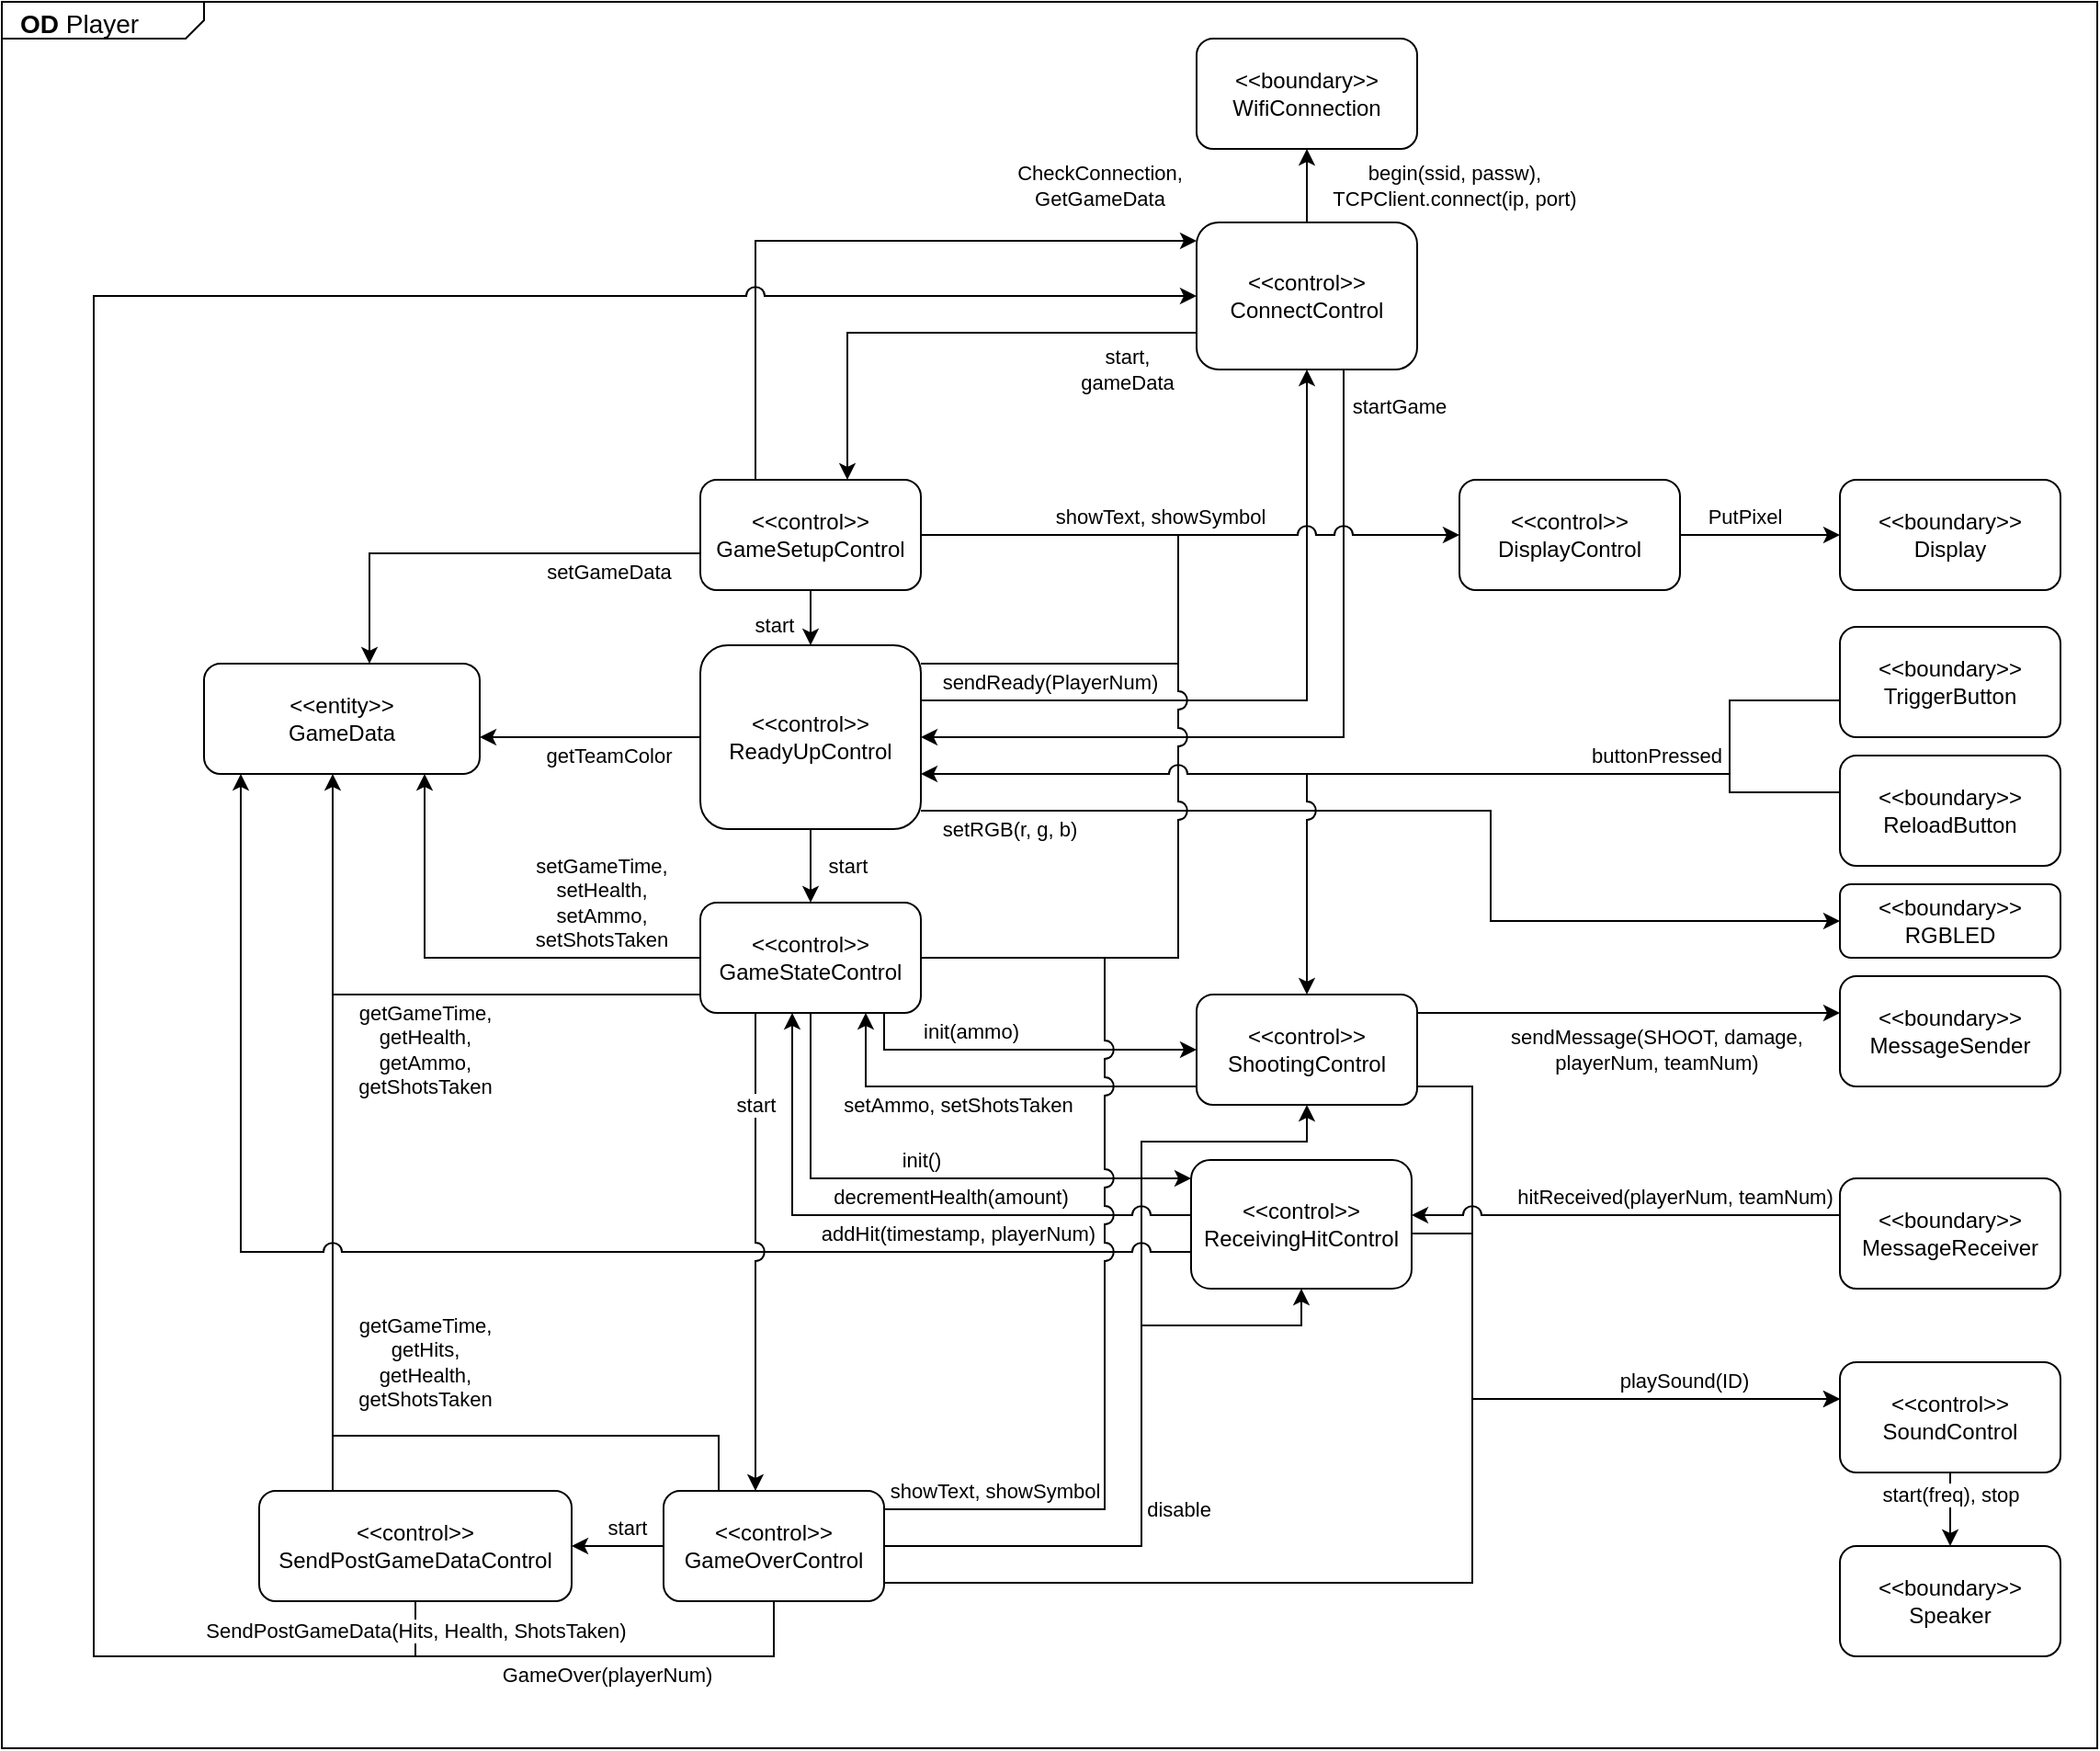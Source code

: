 <mxfile version="21.6.8" type="device">
  <diagram name="Page-1" id="Ep-rBEBu9i-zhScw6Q2F">
    <mxGraphModel dx="792" dy="1228" grid="1" gridSize="10" guides="1" tooltips="1" connect="1" arrows="1" fold="1" page="1" pageScale="1" pageWidth="1654" pageHeight="1169" math="0" shadow="0">
      <root>
        <mxCell id="0" />
        <mxCell id="1" parent="0" />
        <mxCell id="YMKPgj_rCCSZqRhJTCPQ-10" value="&lt;p style=&quot;margin: 4px 0px 0px 10px; text-align: left; font-size: 14px;&quot;&gt;&lt;b&gt;OD&lt;/b&gt;&amp;nbsp;Player&lt;/p&gt;" style="html=1;shape=mxgraph.sysml.package;html=1;overflow=fill;whiteSpace=wrap;labelX=110.67;" parent="1" vertex="1">
          <mxGeometry x="60" y="210" width="1140" height="950" as="geometry" />
        </mxCell>
        <mxCell id="7fUS-XPvCDWqlLP2ySKz-1" value="sendReady(PlayerNum)" style="edgeStyle=orthogonalEdgeStyle;rounded=0;orthogonalLoop=1;jettySize=auto;html=1;" parent="1" source="YMKPgj_rCCSZqRhJTCPQ-4" target="YMKPgj_rCCSZqRhJTCPQ-2" edge="1">
          <mxGeometry x="-0.641" y="10" relative="1" as="geometry">
            <Array as="points">
              <mxPoint x="770" y="590" />
            </Array>
            <mxPoint as="offset" />
          </mxGeometry>
        </mxCell>
        <mxCell id="YMKPgj_rCCSZqRhJTCPQ-12" value="start,&lt;br&gt;gameData" style="edgeStyle=orthogonalEdgeStyle;rounded=0;orthogonalLoop=1;jettySize=auto;html=1;" parent="1" source="YMKPgj_rCCSZqRhJTCPQ-2" target="YMKPgj_rCCSZqRhJTCPQ-3" edge="1">
          <mxGeometry x="-0.714" y="20" relative="1" as="geometry">
            <Array as="points">
              <mxPoint x="520" y="390" />
            </Array>
            <mxPoint as="offset" />
          </mxGeometry>
        </mxCell>
        <mxCell id="YMKPgj_rCCSZqRhJTCPQ-26" value="begin(ssid, passw),&lt;br&gt;TCPClient.connect(ip, port)" style="edgeStyle=orthogonalEdgeStyle;rounded=0;orthogonalLoop=1;jettySize=auto;html=1;" parent="1" source="YMKPgj_rCCSZqRhJTCPQ-2" target="YMKPgj_rCCSZqRhJTCPQ-25" edge="1">
          <mxGeometry y="-80" relative="1" as="geometry">
            <mxPoint as="offset" />
          </mxGeometry>
        </mxCell>
        <mxCell id="YMKPgj_rCCSZqRhJTCPQ-34" value="startGame" style="edgeStyle=orthogonalEdgeStyle;rounded=0;orthogonalLoop=1;jettySize=auto;html=1;jumpStyle=none;" parent="1" source="YMKPgj_rCCSZqRhJTCPQ-2" target="YMKPgj_rCCSZqRhJTCPQ-4" edge="1">
          <mxGeometry x="-0.907" y="30" relative="1" as="geometry">
            <Array as="points">
              <mxPoint x="790" y="610" />
            </Array>
            <mxPoint as="offset" />
          </mxGeometry>
        </mxCell>
        <mxCell id="YMKPgj_rCCSZqRhJTCPQ-2" value="&amp;lt;&amp;lt;control&amp;gt;&amp;gt;&lt;br&gt;ConnectControl" style="rounded=1;whiteSpace=wrap;html=1;" parent="1" vertex="1">
          <mxGeometry x="710" y="330" width="120" height="80" as="geometry" />
        </mxCell>
        <mxCell id="YMKPgj_rCCSZqRhJTCPQ-15" value="CheckConnection,&lt;br&gt;GetGameData" style="edgeStyle=orthogonalEdgeStyle;rounded=0;orthogonalLoop=1;jettySize=auto;html=1;" parent="1" source="YMKPgj_rCCSZqRhJTCPQ-3" target="YMKPgj_rCCSZqRhJTCPQ-2" edge="1">
          <mxGeometry x="0.714" y="30" relative="1" as="geometry">
            <Array as="points">
              <mxPoint x="470" y="340" />
            </Array>
            <mxPoint as="offset" />
          </mxGeometry>
        </mxCell>
        <mxCell id="YMKPgj_rCCSZqRhJTCPQ-21" value="showText, showSymbol" style="edgeStyle=orthogonalEdgeStyle;rounded=0;orthogonalLoop=1;jettySize=auto;html=1;jumpStyle=arc;jumpSize=10;" parent="1" source="YMKPgj_rCCSZqRhJTCPQ-3" target="YMKPgj_rCCSZqRhJTCPQ-19" edge="1">
          <mxGeometry x="-0.113" y="10" relative="1" as="geometry">
            <mxPoint as="offset" />
          </mxGeometry>
        </mxCell>
        <mxCell id="YMKPgj_rCCSZqRhJTCPQ-28" value="setGameData" style="edgeStyle=orthogonalEdgeStyle;rounded=0;orthogonalLoop=1;jettySize=auto;html=1;" parent="1" source="YMKPgj_rCCSZqRhJTCPQ-3" target="YMKPgj_rCCSZqRhJTCPQ-14" edge="1">
          <mxGeometry x="-0.579" y="10" relative="1" as="geometry">
            <Array as="points">
              <mxPoint x="260" y="510" />
            </Array>
            <mxPoint as="offset" />
          </mxGeometry>
        </mxCell>
        <mxCell id="YMKPgj_rCCSZqRhJTCPQ-29" value="start" style="edgeStyle=orthogonalEdgeStyle;rounded=0;orthogonalLoop=1;jettySize=auto;html=1;" parent="1" source="YMKPgj_rCCSZqRhJTCPQ-3" target="YMKPgj_rCCSZqRhJTCPQ-4" edge="1">
          <mxGeometry x="-0.143" y="20" relative="1" as="geometry">
            <mxPoint as="offset" />
          </mxGeometry>
        </mxCell>
        <mxCell id="YMKPgj_rCCSZqRhJTCPQ-3" value="&amp;lt;&amp;lt;control&amp;gt;&amp;gt;&lt;br&gt;GameSetupControl" style="rounded=1;whiteSpace=wrap;html=1;" parent="1" vertex="1">
          <mxGeometry x="440" y="470" width="120" height="60" as="geometry" />
        </mxCell>
        <mxCell id="YMKPgj_rCCSZqRhJTCPQ-33" value="setRGB(r, g, b)" style="edgeStyle=orthogonalEdgeStyle;rounded=0;orthogonalLoop=1;jettySize=auto;html=1;jumpStyle=none;" parent="1" source="YMKPgj_rCCSZqRhJTCPQ-4" target="YMKPgj_rCCSZqRhJTCPQ-32" edge="1">
          <mxGeometry x="-0.829" y="-10" relative="1" as="geometry">
            <Array as="points">
              <mxPoint x="870" y="650" />
              <mxPoint x="870" y="710" />
            </Array>
            <mxPoint as="offset" />
          </mxGeometry>
        </mxCell>
        <mxCell id="YMKPgj_rCCSZqRhJTCPQ-35" value="getTeamColor" style="edgeStyle=orthogonalEdgeStyle;rounded=0;orthogonalLoop=1;jettySize=auto;html=1;" parent="1" source="YMKPgj_rCCSZqRhJTCPQ-4" target="YMKPgj_rCCSZqRhJTCPQ-14" edge="1">
          <mxGeometry x="-0.167" y="10" relative="1" as="geometry">
            <Array as="points">
              <mxPoint x="380" y="610" />
              <mxPoint x="380" y="610" />
            </Array>
            <mxPoint as="offset" />
          </mxGeometry>
        </mxCell>
        <mxCell id="YMKPgj_rCCSZqRhJTCPQ-36" value="start" style="edgeStyle=orthogonalEdgeStyle;rounded=0;orthogonalLoop=1;jettySize=auto;html=1;" parent="1" source="YMKPgj_rCCSZqRhJTCPQ-4" target="YMKPgj_rCCSZqRhJTCPQ-5" edge="1">
          <mxGeometry y="20" relative="1" as="geometry">
            <mxPoint x="500" y="710" as="targetPoint" />
            <mxPoint as="offset" />
          </mxGeometry>
        </mxCell>
        <mxCell id="YMKPgj_rCCSZqRhJTCPQ-4" value="&amp;lt;&amp;lt;control&amp;gt;&amp;gt;&lt;br&gt;ReadyUpControl&lt;br&gt;" style="rounded=1;whiteSpace=wrap;html=1;" parent="1" vertex="1">
          <mxGeometry x="440" y="560" width="120" height="100" as="geometry" />
        </mxCell>
        <mxCell id="YMKPgj_rCCSZqRhJTCPQ-38" value="setGameTime,&lt;br&gt;setHealth,&lt;br&gt;setAmmo,&lt;br&gt;setShotsTaken" style="edgeStyle=orthogonalEdgeStyle;rounded=0;orthogonalLoop=1;jettySize=auto;html=1;" parent="1" source="YMKPgj_rCCSZqRhJTCPQ-5" target="YMKPgj_rCCSZqRhJTCPQ-14" edge="1">
          <mxGeometry x="-0.565" y="-30" relative="1" as="geometry">
            <Array as="points">
              <mxPoint x="290" y="730" />
            </Array>
            <mxPoint as="offset" />
          </mxGeometry>
        </mxCell>
        <mxCell id="YMKPgj_rCCSZqRhJTCPQ-46" style="edgeStyle=orthogonalEdgeStyle;rounded=0;orthogonalLoop=1;jettySize=auto;html=1;endArrow=none;endFill=0;jumpStyle=arc;jumpSize=10;" parent="1" source="YMKPgj_rCCSZqRhJTCPQ-5" edge="1">
          <mxGeometry relative="1" as="geometry">
            <mxPoint x="700" y="500" as="targetPoint" />
            <Array as="points">
              <mxPoint x="700" y="730" />
            </Array>
          </mxGeometry>
        </mxCell>
        <mxCell id="YMKPgj_rCCSZqRhJTCPQ-53" value="init(ammo)" style="edgeStyle=orthogonalEdgeStyle;rounded=0;orthogonalLoop=1;jettySize=auto;html=1;" parent="1" source="YMKPgj_rCCSZqRhJTCPQ-5" target="YMKPgj_rCCSZqRhJTCPQ-6" edge="1">
          <mxGeometry x="-0.3" y="10" relative="1" as="geometry">
            <Array as="points">
              <mxPoint x="540" y="780" />
            </Array>
            <mxPoint as="offset" />
          </mxGeometry>
        </mxCell>
        <mxCell id="YMKPgj_rCCSZqRhJTCPQ-63" style="edgeStyle=orthogonalEdgeStyle;rounded=0;orthogonalLoop=1;jettySize=auto;html=1;endArrow=none;endFill=0;" parent="1" source="YMKPgj_rCCSZqRhJTCPQ-5" edge="1">
          <mxGeometry relative="1" as="geometry">
            <mxPoint x="240" y="740" as="targetPoint" />
            <Array as="points">
              <mxPoint x="240" y="750" />
            </Array>
          </mxGeometry>
        </mxCell>
        <mxCell id="_WCKxBYvnZlgV7QHfADm-3" value="init()" style="edgeStyle=orthogonalEdgeStyle;rounded=0;orthogonalLoop=1;jettySize=auto;html=1;" parent="1" source="YMKPgj_rCCSZqRhJTCPQ-5" target="YMKPgj_rCCSZqRhJTCPQ-7" edge="1">
          <mxGeometry x="0.01" y="10" relative="1" as="geometry">
            <Array as="points">
              <mxPoint x="500" y="850" />
            </Array>
            <mxPoint as="offset" />
          </mxGeometry>
        </mxCell>
        <mxCell id="YMKPgj_rCCSZqRhJTCPQ-5" value="&amp;lt;&amp;lt;control&amp;gt;&amp;gt;&lt;br&gt;GameStateControl" style="rounded=1;whiteSpace=wrap;html=1;" parent="1" vertex="1">
          <mxGeometry x="440" y="700" width="120" height="60" as="geometry" />
        </mxCell>
        <mxCell id="YMKPgj_rCCSZqRhJTCPQ-52" value="setAmmo, setShotsTaken" style="edgeStyle=orthogonalEdgeStyle;rounded=0;orthogonalLoop=1;jettySize=auto;html=1;" parent="1" source="YMKPgj_rCCSZqRhJTCPQ-6" target="YMKPgj_rCCSZqRhJTCPQ-5" edge="1">
          <mxGeometry x="0.182" y="10" relative="1" as="geometry">
            <Array as="points">
              <mxPoint x="530" y="800" />
            </Array>
            <mxPoint as="offset" />
          </mxGeometry>
        </mxCell>
        <mxCell id="YMKPgj_rCCSZqRhJTCPQ-59" value="sendMessage(SHOOT, damage, &lt;br&gt;playerNum, teamNum)" style="edgeStyle=orthogonalEdgeStyle;rounded=0;orthogonalLoop=1;jettySize=auto;html=1;" parent="1" source="YMKPgj_rCCSZqRhJTCPQ-6" target="YMKPgj_rCCSZqRhJTCPQ-58" edge="1">
          <mxGeometry x="0.13" y="-20" relative="1" as="geometry">
            <Array as="points">
              <mxPoint x="890" y="760" />
              <mxPoint x="890" y="760" />
            </Array>
            <mxPoint as="offset" />
          </mxGeometry>
        </mxCell>
        <mxCell id="YMKPgj_rCCSZqRhJTCPQ-67" style="edgeStyle=orthogonalEdgeStyle;rounded=0;orthogonalLoop=1;jettySize=auto;html=1;endArrow=none;endFill=0;startArrow=classic;startFill=1;" parent="1" source="YMKPgj_rCCSZqRhJTCPQ-6" edge="1">
          <mxGeometry relative="1" as="geometry">
            <mxPoint x="680" y="930" as="targetPoint" />
            <Array as="points">
              <mxPoint x="770" y="830" />
              <mxPoint x="680" y="830" />
            </Array>
          </mxGeometry>
        </mxCell>
        <mxCell id="YMKPgj_rCCSZqRhJTCPQ-6" value="&amp;lt;&amp;lt;control&amp;gt;&amp;gt;&lt;br&gt;ShootingControl" style="rounded=1;whiteSpace=wrap;html=1;" parent="1" vertex="1">
          <mxGeometry x="710" y="750" width="120" height="60" as="geometry" />
        </mxCell>
        <mxCell id="YMKPgj_rCCSZqRhJTCPQ-40" value="playSound(ID)" style="edgeStyle=orthogonalEdgeStyle;rounded=0;orthogonalLoop=1;jettySize=auto;html=1;" parent="1" source="YMKPgj_rCCSZqRhJTCPQ-7" target="YMKPgj_rCCSZqRhJTCPQ-22" edge="1">
          <mxGeometry x="0.474" y="10" relative="1" as="geometry">
            <Array as="points">
              <mxPoint x="860" y="880" />
              <mxPoint x="860" y="970" />
            </Array>
            <mxPoint as="offset" />
          </mxGeometry>
        </mxCell>
        <mxCell id="YMKPgj_rCCSZqRhJTCPQ-60" value="decrementHealth(amount)" style="edgeStyle=orthogonalEdgeStyle;rounded=0;orthogonalLoop=1;jettySize=auto;html=1;jumpStyle=arc;jumpSize=10;" parent="1" source="YMKPgj_rCCSZqRhJTCPQ-7" target="YMKPgj_rCCSZqRhJTCPQ-5" edge="1">
          <mxGeometry x="-0.199" y="-10" relative="1" as="geometry">
            <Array as="points">
              <mxPoint x="490" y="870" />
            </Array>
            <mxPoint as="offset" />
          </mxGeometry>
        </mxCell>
        <mxCell id="YMKPgj_rCCSZqRhJTCPQ-7" value="&amp;lt;&amp;lt;control&amp;gt;&amp;gt;&lt;br&gt;ReceivingHitControl" style="rounded=1;whiteSpace=wrap;html=1;" parent="1" vertex="1">
          <mxGeometry x="707" y="840" width="120" height="70" as="geometry" />
        </mxCell>
        <mxCell id="YMKPgj_rCCSZqRhJTCPQ-48" style="edgeStyle=orthogonalEdgeStyle;rounded=0;orthogonalLoop=1;jettySize=auto;html=1;endArrow=none;endFill=0;" parent="1" source="YMKPgj_rCCSZqRhJTCPQ-8" edge="1">
          <mxGeometry relative="1" as="geometry">
            <mxPoint x="860" y="890" as="targetPoint" />
            <Array as="points">
              <mxPoint x="860" y="1070" />
            </Array>
          </mxGeometry>
        </mxCell>
        <mxCell id="YMKPgj_rCCSZqRhJTCPQ-65" value="GameOver(playerNum)" style="edgeStyle=orthogonalEdgeStyle;rounded=0;orthogonalLoop=1;jettySize=auto;html=1;jumpStyle=arc;jumpSize=10;" parent="1" source="YMKPgj_rCCSZqRhJTCPQ-8" target="YMKPgj_rCCSZqRhJTCPQ-2" edge="1">
          <mxGeometry x="-0.861" y="10" relative="1" as="geometry">
            <Array as="points">
              <mxPoint x="480" y="1110" />
              <mxPoint x="110" y="1110" />
              <mxPoint x="110" y="370" />
            </Array>
            <mxPoint as="offset" />
          </mxGeometry>
        </mxCell>
        <mxCell id="YMKPgj_rCCSZqRhJTCPQ-66" value="disable" style="edgeStyle=orthogonalEdgeStyle;rounded=0;orthogonalLoop=1;jettySize=auto;html=1;" parent="1" source="YMKPgj_rCCSZqRhJTCPQ-8" target="YMKPgj_rCCSZqRhJTCPQ-7" edge="1">
          <mxGeometry x="-0.128" y="-20" relative="1" as="geometry">
            <Array as="points">
              <mxPoint x="680" y="1050" />
              <mxPoint x="680" y="930" />
              <mxPoint x="767" y="930" />
            </Array>
            <mxPoint as="offset" />
          </mxGeometry>
        </mxCell>
        <mxCell id="YMKPgj_rCCSZqRhJTCPQ-70" value="getGameTime,&lt;br&gt;getHits,&lt;br&gt;getHealth,&lt;br&gt;getShotsTaken" style="edgeStyle=orthogonalEdgeStyle;rounded=0;orthogonalLoop=1;jettySize=auto;html=1;endArrow=none;endFill=0;" parent="1" source="YMKPgj_rCCSZqRhJTCPQ-8" edge="1">
          <mxGeometry x="0.31" y="-40" relative="1" as="geometry">
            <mxPoint x="240" y="940" as="targetPoint" />
            <Array as="points">
              <mxPoint x="450" y="990" />
              <mxPoint x="240" y="990" />
            </Array>
            <mxPoint as="offset" />
          </mxGeometry>
        </mxCell>
        <mxCell id="YMKPgj_rCCSZqRhJTCPQ-71" value="start" style="edgeStyle=orthogonalEdgeStyle;rounded=0;orthogonalLoop=1;jettySize=auto;html=1;" parent="1" source="YMKPgj_rCCSZqRhJTCPQ-8" target="YMKPgj_rCCSZqRhJTCPQ-9" edge="1">
          <mxGeometry x="-0.2" y="-10" relative="1" as="geometry">
            <mxPoint as="offset" />
          </mxGeometry>
        </mxCell>
        <mxCell id="YMKPgj_rCCSZqRhJTCPQ-8" value="&amp;lt;&amp;lt;control&amp;gt;&amp;gt;&lt;br&gt;GameOverControl" style="rounded=1;whiteSpace=wrap;html=1;" parent="1" vertex="1">
          <mxGeometry x="420" y="1020" width="120" height="60" as="geometry" />
        </mxCell>
        <mxCell id="YMKPgj_rCCSZqRhJTCPQ-62" value="getGameTime,&lt;br&gt;getHealth,&lt;br style=&quot;border-color: var(--border-color);&quot;&gt;getAmmo,&lt;br style=&quot;border-color: var(--border-color);&quot;&gt;getShotsTaken" style="edgeStyle=orthogonalEdgeStyle;rounded=0;orthogonalLoop=1;jettySize=auto;html=1;" parent="1" source="YMKPgj_rCCSZqRhJTCPQ-9" target="YMKPgj_rCCSZqRhJTCPQ-14" edge="1">
          <mxGeometry x="0.231" y="-50" relative="1" as="geometry">
            <Array as="points">
              <mxPoint x="240" y="750" />
              <mxPoint x="240" y="750" />
            </Array>
            <mxPoint as="offset" />
          </mxGeometry>
        </mxCell>
        <mxCell id="YMKPgj_rCCSZqRhJTCPQ-73" value="SendPostGameData(Hits, Health, ShotsTaken)" style="edgeStyle=orthogonalEdgeStyle;rounded=0;orthogonalLoop=1;jettySize=auto;html=1;endArrow=none;endFill=0;" parent="1" source="YMKPgj_rCCSZqRhJTCPQ-9" edge="1">
          <mxGeometry relative="1" as="geometry">
            <mxPoint x="285" y="1110" as="targetPoint" />
          </mxGeometry>
        </mxCell>
        <mxCell id="YMKPgj_rCCSZqRhJTCPQ-9" value="&amp;lt;&amp;lt;control&amp;gt;&amp;gt;&lt;br&gt;SendPostGameDataControl" style="rounded=1;whiteSpace=wrap;html=1;" parent="1" vertex="1">
          <mxGeometry x="200" y="1020" width="170" height="60" as="geometry" />
        </mxCell>
        <mxCell id="YMKPgj_rCCSZqRhJTCPQ-14" value="&amp;lt;&amp;lt;entity&amp;gt;&amp;gt;&lt;br&gt;GameData" style="rounded=1;whiteSpace=wrap;html=1;" parent="1" vertex="1">
          <mxGeometry x="170" y="570" width="150" height="60" as="geometry" />
        </mxCell>
        <mxCell id="YMKPgj_rCCSZqRhJTCPQ-16" value="&amp;lt;&amp;lt;boundary&amp;gt;&amp;gt;&lt;br&gt;Display" style="rounded=1;whiteSpace=wrap;html=1;" parent="1" vertex="1">
          <mxGeometry x="1060" y="470" width="120" height="60" as="geometry" />
        </mxCell>
        <mxCell id="YMKPgj_rCCSZqRhJTCPQ-30" value="buttonPressed" style="edgeStyle=orthogonalEdgeStyle;rounded=0;orthogonalLoop=1;jettySize=auto;html=1;jumpStyle=arc;jumpSize=10;" parent="1" source="YMKPgj_rCCSZqRhJTCPQ-17" target="YMKPgj_rCCSZqRhJTCPQ-4" edge="1">
          <mxGeometry x="-0.481" y="-10" relative="1" as="geometry">
            <Array as="points">
              <mxPoint x="1000" y="590" />
              <mxPoint x="1000" y="630" />
            </Array>
            <mxPoint as="offset" />
          </mxGeometry>
        </mxCell>
        <mxCell id="YMKPgj_rCCSZqRhJTCPQ-17" value="&amp;lt;&amp;lt;boundary&amp;gt;&amp;gt;&lt;br&gt;TriggerButton" style="rounded=1;whiteSpace=wrap;html=1;" parent="1" vertex="1">
          <mxGeometry x="1060" y="550" width="120" height="60" as="geometry" />
        </mxCell>
        <mxCell id="YMKPgj_rCCSZqRhJTCPQ-51" style="edgeStyle=orthogonalEdgeStyle;rounded=0;orthogonalLoop=1;jettySize=auto;html=1;endArrow=none;endFill=0;" parent="1" source="YMKPgj_rCCSZqRhJTCPQ-18" edge="1">
          <mxGeometry relative="1" as="geometry">
            <mxPoint x="1000" y="630" as="targetPoint" />
            <Array as="points">
              <mxPoint x="1000" y="640" />
            </Array>
          </mxGeometry>
        </mxCell>
        <mxCell id="YMKPgj_rCCSZqRhJTCPQ-18" value="&amp;lt;&amp;lt;boundary&amp;gt;&amp;gt;&lt;br&gt;ReloadButton" style="rounded=1;whiteSpace=wrap;html=1;" parent="1" vertex="1">
          <mxGeometry x="1060" y="620" width="120" height="60" as="geometry" />
        </mxCell>
        <mxCell id="YMKPgj_rCCSZqRhJTCPQ-20" value="PutPixel" style="edgeStyle=orthogonalEdgeStyle;rounded=0;orthogonalLoop=1;jettySize=auto;html=1;" parent="1" source="YMKPgj_rCCSZqRhJTCPQ-19" target="YMKPgj_rCCSZqRhJTCPQ-16" edge="1">
          <mxGeometry x="-0.2" y="10" relative="1" as="geometry">
            <Array as="points">
              <mxPoint x="1013" y="500" />
              <mxPoint x="1013" y="500" />
            </Array>
            <mxPoint as="offset" />
          </mxGeometry>
        </mxCell>
        <mxCell id="YMKPgj_rCCSZqRhJTCPQ-19" value="&amp;lt;&amp;lt;control&amp;gt;&amp;gt;&lt;br&gt;DisplayControl" style="rounded=1;whiteSpace=wrap;html=1;" parent="1" vertex="1">
          <mxGeometry x="853" y="470" width="120" height="60" as="geometry" />
        </mxCell>
        <mxCell id="YMKPgj_rCCSZqRhJTCPQ-24" value="start(freq), stop" style="edgeStyle=orthogonalEdgeStyle;rounded=0;orthogonalLoop=1;jettySize=auto;html=1;" parent="1" source="YMKPgj_rCCSZqRhJTCPQ-22" target="YMKPgj_rCCSZqRhJTCPQ-23" edge="1">
          <mxGeometry x="-0.429" relative="1" as="geometry">
            <Array as="points">
              <mxPoint x="1120" y="1040" />
              <mxPoint x="1120" y="1040" />
            </Array>
            <mxPoint as="offset" />
          </mxGeometry>
        </mxCell>
        <mxCell id="YMKPgj_rCCSZqRhJTCPQ-22" value="&amp;lt;&amp;lt;control&amp;gt;&amp;gt;&lt;br&gt;SoundControl" style="rounded=1;whiteSpace=wrap;html=1;" parent="1" vertex="1">
          <mxGeometry x="1060" y="950" width="120" height="60" as="geometry" />
        </mxCell>
        <mxCell id="YMKPgj_rCCSZqRhJTCPQ-23" value="&amp;lt;&amp;lt;boundary&amp;gt;&amp;gt;&lt;br&gt;Speaker" style="rounded=1;whiteSpace=wrap;html=1;" parent="1" vertex="1">
          <mxGeometry x="1060" y="1050" width="120" height="60" as="geometry" />
        </mxCell>
        <mxCell id="YMKPgj_rCCSZqRhJTCPQ-25" value="&amp;lt;&amp;lt;boundary&amp;gt;&amp;gt;&lt;br&gt;WifiConnection" style="rounded=1;whiteSpace=wrap;html=1;" parent="1" vertex="1">
          <mxGeometry x="710" y="230" width="120" height="60" as="geometry" />
        </mxCell>
        <mxCell id="YMKPgj_rCCSZqRhJTCPQ-32" value="&amp;lt;&amp;lt;boundary&amp;gt;&amp;gt;&lt;br&gt;RGBLED" style="rounded=1;whiteSpace=wrap;html=1;" parent="1" vertex="1">
          <mxGeometry x="1060" y="690" width="120" height="40" as="geometry" />
        </mxCell>
        <mxCell id="YMKPgj_rCCSZqRhJTCPQ-54" value="&amp;lt;&amp;lt;boundary&amp;gt;&amp;gt;&lt;br&gt;MessageReceiver" style="rounded=1;whiteSpace=wrap;html=1;" parent="1" vertex="1">
          <mxGeometry x="1060" y="850" width="120" height="60" as="geometry" />
        </mxCell>
        <mxCell id="YMKPgj_rCCSZqRhJTCPQ-50" style="rounded=0;orthogonalLoop=1;jettySize=auto;html=1;strokeWidth=1;endArrow=none;endFill=0;targetPerimeterSpacing=0;sourcePerimeterSpacing=0;jumpStyle=arc;jumpSize=10;startArrow=classic;startFill=1;" parent="1" source="YMKPgj_rCCSZqRhJTCPQ-6" edge="1">
          <mxGeometry relative="1" as="geometry">
            <mxPoint x="770" y="630" as="targetPoint" />
          </mxGeometry>
        </mxCell>
        <mxCell id="YMKPgj_rCCSZqRhJTCPQ-42" style="edgeStyle=orthogonalEdgeStyle;rounded=0;orthogonalLoop=1;jettySize=auto;html=1;" parent="1" source="YMKPgj_rCCSZqRhJTCPQ-6" target="YMKPgj_rCCSZqRhJTCPQ-22" edge="1">
          <mxGeometry relative="1" as="geometry">
            <Array as="points">
              <mxPoint x="860" y="800" />
              <mxPoint x="860" y="970" />
            </Array>
          </mxGeometry>
        </mxCell>
        <mxCell id="YMKPgj_rCCSZqRhJTCPQ-56" value="hitReceived(playerNum, teamNum)" style="edgeStyle=orthogonalEdgeStyle;rounded=0;orthogonalLoop=1;jettySize=auto;html=1;jumpStyle=arc;jumpSize=10;" parent="1" source="YMKPgj_rCCSZqRhJTCPQ-54" target="YMKPgj_rCCSZqRhJTCPQ-7" edge="1">
          <mxGeometry x="-0.228" y="-10" relative="1" as="geometry">
            <Array as="points">
              <mxPoint x="1000" y="870" />
              <mxPoint x="1000" y="870" />
            </Array>
            <mxPoint as="offset" />
          </mxGeometry>
        </mxCell>
        <mxCell id="YMKPgj_rCCSZqRhJTCPQ-58" value="&amp;lt;&amp;lt;boundary&amp;gt;&amp;gt;&lt;br&gt;MessageSender" style="rounded=1;whiteSpace=wrap;html=1;" parent="1" vertex="1">
          <mxGeometry x="1060" y="740" width="120" height="60" as="geometry" />
        </mxCell>
        <mxCell id="YMKPgj_rCCSZqRhJTCPQ-57" value="addHit(timestamp, playerNum)" style="edgeStyle=orthogonalEdgeStyle;rounded=0;orthogonalLoop=1;jettySize=auto;html=1;jumpStyle=arc;jumpSize=10;" parent="1" source="YMKPgj_rCCSZqRhJTCPQ-7" target="YMKPgj_rCCSZqRhJTCPQ-14" edge="1">
          <mxGeometry x="-0.673" y="-10" relative="1" as="geometry">
            <Array as="points">
              <mxPoint x="190" y="890" />
            </Array>
            <mxPoint as="offset" />
          </mxGeometry>
        </mxCell>
        <mxCell id="YMKPgj_rCCSZqRhJTCPQ-61" value="start" style="edgeStyle=orthogonalEdgeStyle;rounded=0;orthogonalLoop=1;jettySize=auto;html=1;jumpStyle=arc;jumpSize=10;" parent="1" edge="1">
          <mxGeometry x="-0.615" relative="1" as="geometry">
            <mxPoint x="470.0" y="760" as="sourcePoint" />
            <mxPoint x="470.0" y="1020" as="targetPoint" />
            <Array as="points">
              <mxPoint x="470" y="980" />
              <mxPoint x="470" y="980" />
            </Array>
            <mxPoint as="offset" />
          </mxGeometry>
        </mxCell>
        <mxCell id="YMKPgj_rCCSZqRhJTCPQ-68" value="showText, showSymbol" style="edgeStyle=orthogonalEdgeStyle;rounded=0;orthogonalLoop=1;jettySize=auto;html=1;jumpStyle=arc;jumpSize=10;endArrow=none;endFill=0;" parent="1" source="YMKPgj_rCCSZqRhJTCPQ-8" edge="1">
          <mxGeometry x="-0.714" y="10" relative="1" as="geometry">
            <mxPoint x="660" y="730" as="targetPoint" />
            <Array as="points">
              <mxPoint x="660" y="1030" />
              <mxPoint x="660" y="730" />
            </Array>
            <mxPoint as="offset" />
          </mxGeometry>
        </mxCell>
        <mxCell id="_WCKxBYvnZlgV7QHfADm-2" style="edgeStyle=orthogonalEdgeStyle;rounded=0;orthogonalLoop=1;jettySize=auto;html=1;endArrow=none;endFill=0;" parent="1" source="YMKPgj_rCCSZqRhJTCPQ-4" edge="1">
          <mxGeometry relative="1" as="geometry">
            <mxPoint x="700" y="560" as="targetPoint" />
            <Array as="points">
              <mxPoint x="700" y="570" />
            </Array>
          </mxGeometry>
        </mxCell>
      </root>
    </mxGraphModel>
  </diagram>
</mxfile>
